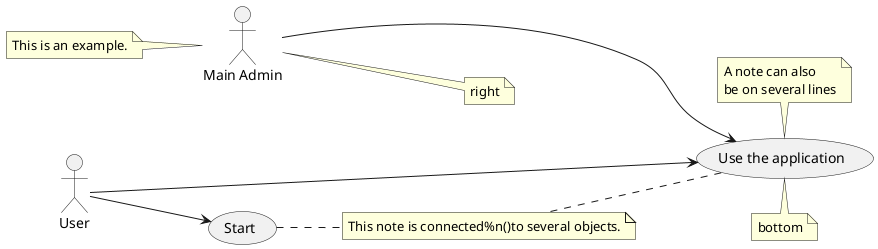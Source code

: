 {
  "sha1": "8ciehlycjn6gtd9xayg20ktrx9gc2x6",
  "insertion": {
    "when": "2024-05-30T20:48:21.390Z",
    "user": "plantuml@gmail.com"
  }
}
@startuml
left to right direction
:Main Admin: as Admin
(Use the application) as (Use)

User --> (Start)
User --> (Use)

Admin ---> (Use)

note left of Admin : This is an example.
note right of Admin : right

note top of (Use)
  A note can also
  be on several lines
end note

note bottom of (Use) : bottom

note "This note is connected%n()to several objects." as N2
(Start) .. N2
N2 .. (Use)
@enduml
